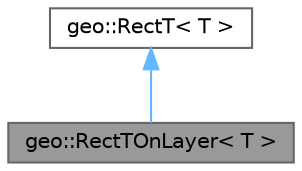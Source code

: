digraph "geo::RectTOnLayer&lt; T &gt;"
{
 // LATEX_PDF_SIZE
  bgcolor="transparent";
  edge [fontname=Helvetica,fontsize=10,labelfontname=Helvetica,labelfontsize=10];
  node [fontname=Helvetica,fontsize=10,shape=box,height=0.2,width=0.4];
  Node1 [id="Node000001",label="geo::RectTOnLayer\< T \>",height=0.2,width=0.4,color="gray40", fillcolor="grey60", style="filled", fontcolor="black",tooltip="Rect on Layer."];
  Node2 -> Node1 [id="edge1_Node000001_Node000002",dir="back",color="steelblue1",style="solid",tooltip=" "];
  Node2 [id="Node000002",label="geo::RectT\< T \>",height=0.2,width=0.4,color="gray40", fillcolor="white", style="filled",URL="$classgeo_1_1_rect_t.html",tooltip="Rectangle."];
}
